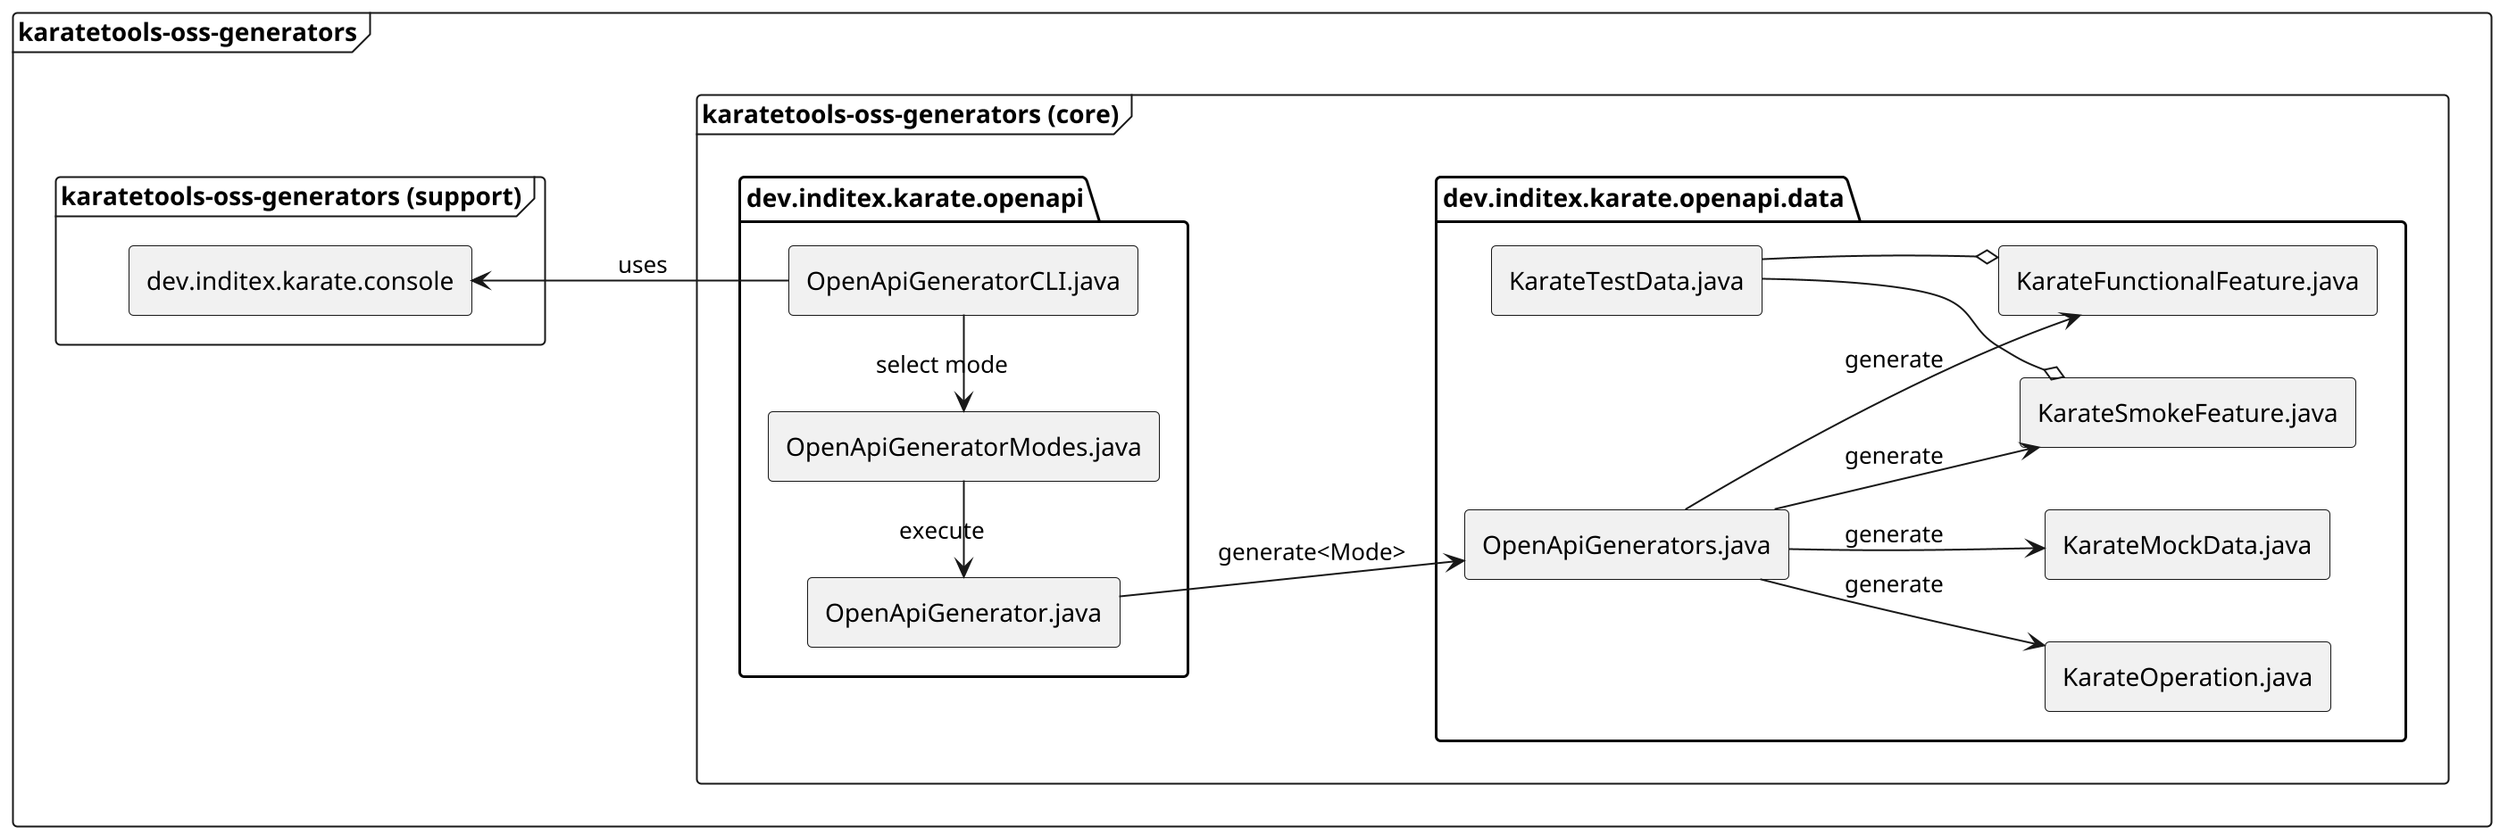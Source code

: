 @startuml karatetools-oss-generators
skinparam componentStyle rectangle
left to right direction
scale 2

frame "karatetools-oss-generators" {
  frame "karatetools-oss-generators (core)" {
    package "dev.inditex.karate.openapi" {
      [OpenApiGenerator.java]
      [OpenApiGeneratorCLI.java]
      [OpenApiGeneratorModes.java]
    }
    package "dev.inditex.karate.openapi.data" {
      [OpenApiGenerators.java]
      [KarateOperation.java]
      [KarateSmokeFeature.java]
      [KarateFunctionalFeature.java]
      [KarateMockData.java]
      [KarateTestData.java]
    }
  }
  frame "karatetools-oss-generators (support)" {
    [dev.inditex.karate.console]
  }
}

' Relationships

[OpenApiGeneratorCLI.java] -up-> [dev.inditex.karate.console] : uses
[OpenApiGeneratorCLI.java] -left-> [OpenApiGeneratorModes.java] : select mode
[OpenApiGeneratorModes.java] -left-> [OpenApiGenerator.java] : execute
[OpenApiGenerator.java] --> [OpenApiGenerators.java] : generate<Mode>

[OpenApiGenerators.java] --> [KarateOperation.java] : generate
[OpenApiGenerators.java] --> [KarateSmokeFeature.java] : generate
[OpenApiGenerators.java] --> [KarateFunctionalFeature.java] : generate
[OpenApiGenerators.java] --> [KarateMockData.java] : generate

[KarateFunctionalFeature.java] o-- [KarateTestData.java]
[KarateSmokeFeature.java] o-- [KarateTestData.java]

[KarateOperation.java] -[hidden]left- [KarateSmokeFeature.java]
[KarateSmokeFeature.java] -[hidden]left- [KarateFunctionalFeature.java]
[KarateFunctionalFeature.java] -[hidden]left- [KarateMockData.java]
[KarateFunctionalFeature.java] -[hidden]left- [KarateTestData.java]
@enduml
